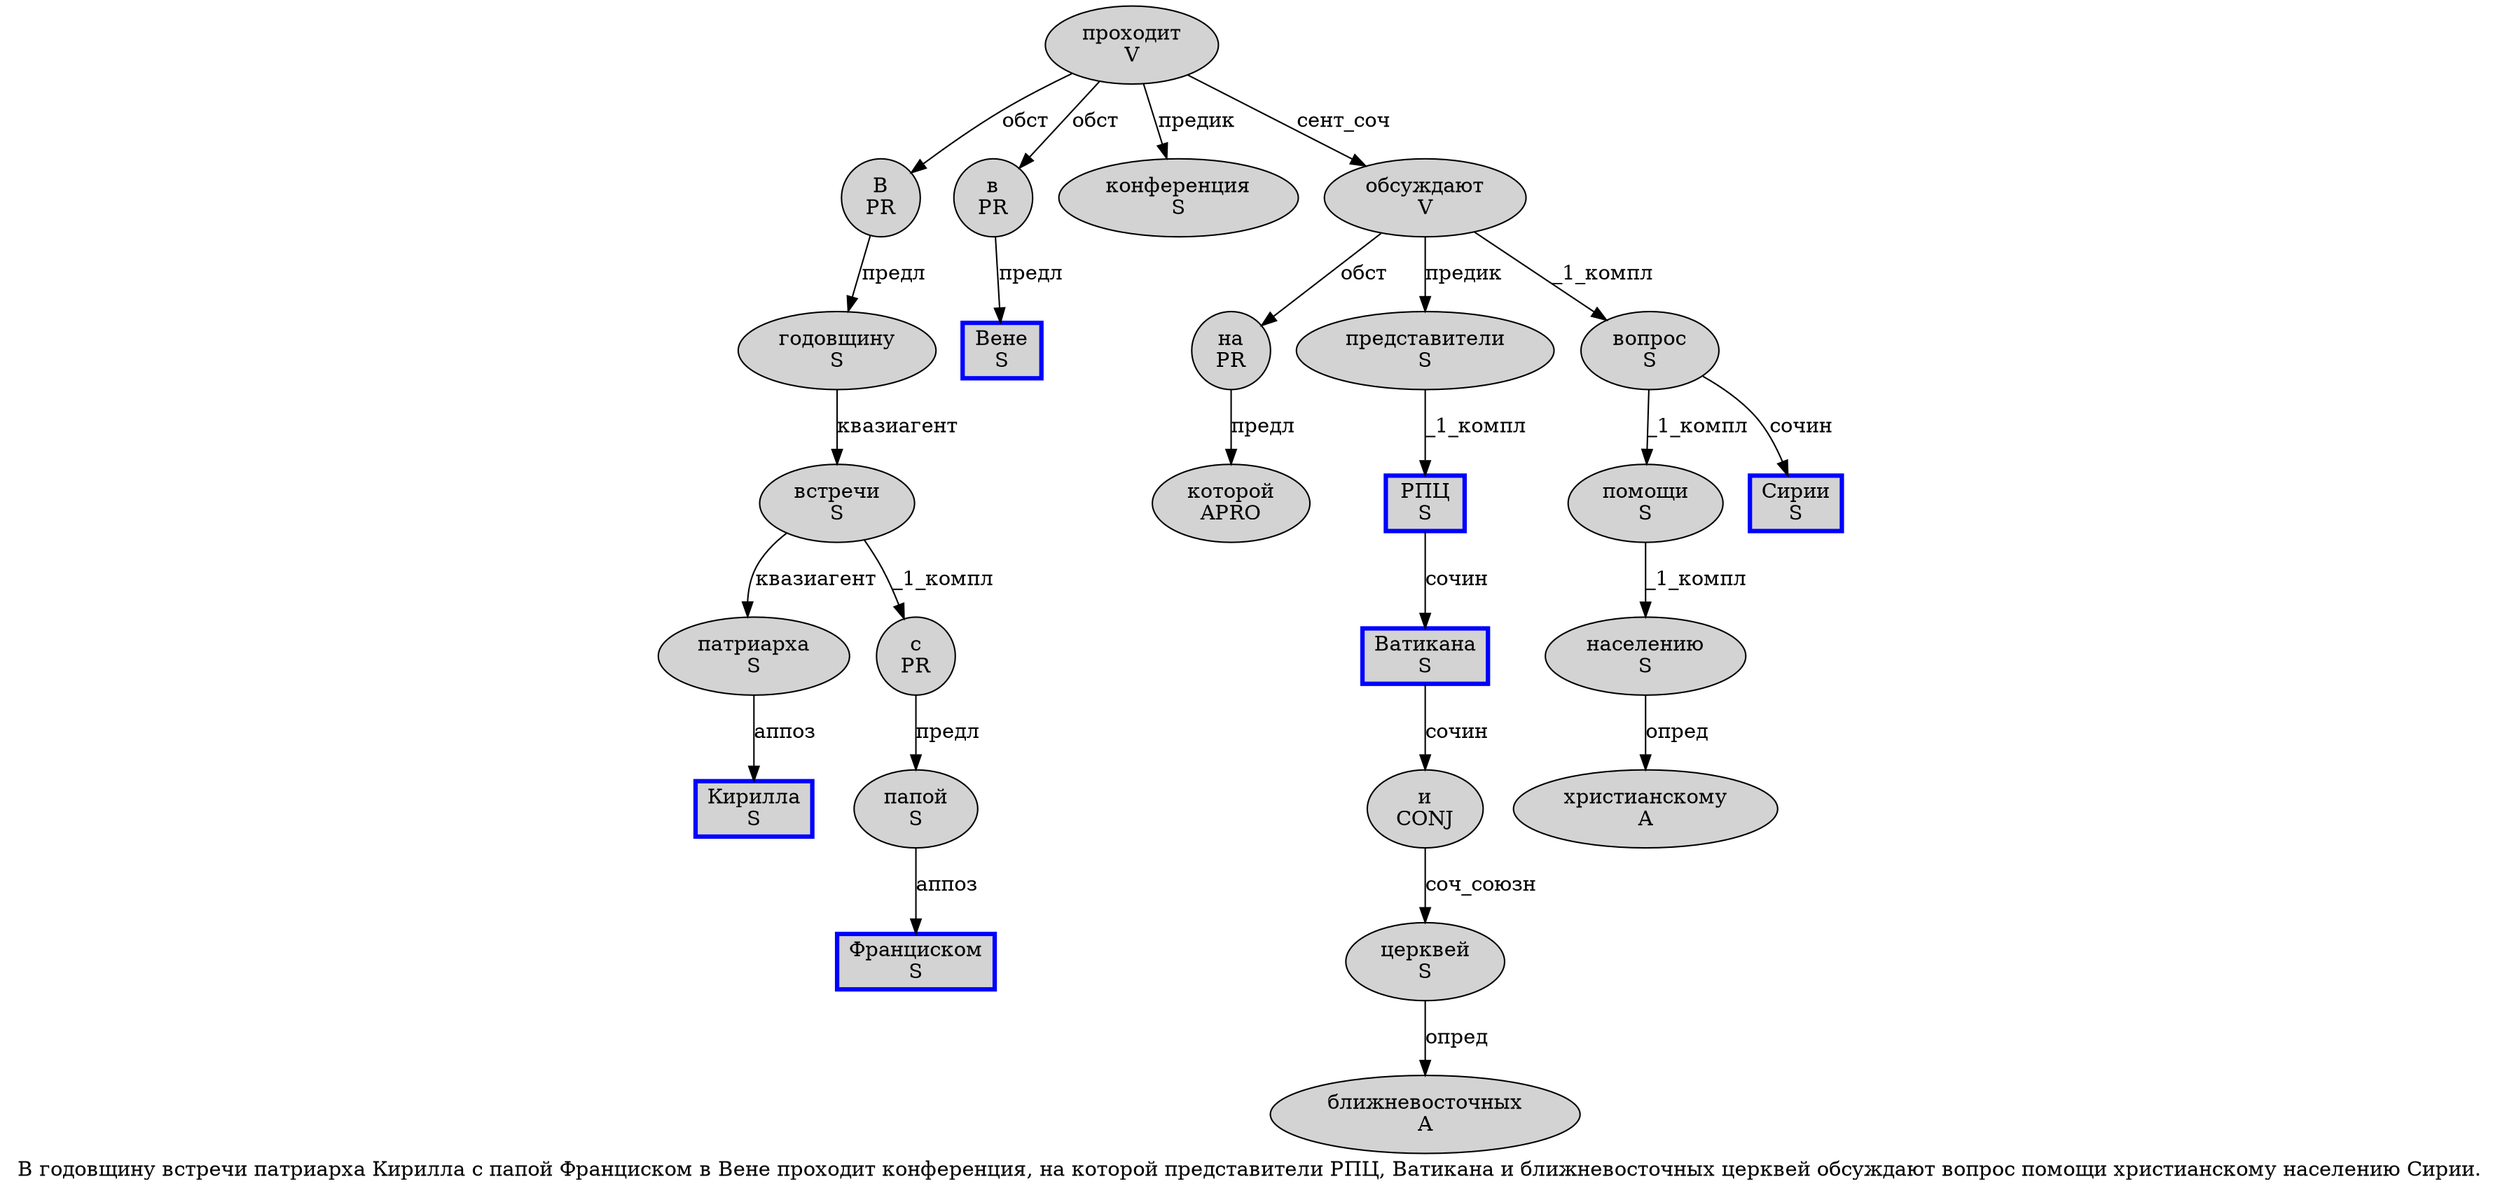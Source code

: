 digraph SENTENCE_208 {
	graph [label="В годовщину встречи патриарха Кирилла с папой Франциском в Вене проходит конференция, на которой представители РПЦ, Ватикана и ближневосточных церквей обсуждают вопрос помощи христианскому населению Сирии."]
	node [style=filled]
		0 [label="В
PR" color="" fillcolor=lightgray penwidth=1 shape=ellipse]
		1 [label="годовщину
S" color="" fillcolor=lightgray penwidth=1 shape=ellipse]
		2 [label="встречи
S" color="" fillcolor=lightgray penwidth=1 shape=ellipse]
		3 [label="патриарха
S" color="" fillcolor=lightgray penwidth=1 shape=ellipse]
		4 [label="Кирилла
S" color=blue fillcolor=lightgray penwidth=3 shape=box]
		5 [label="с
PR" color="" fillcolor=lightgray penwidth=1 shape=ellipse]
		6 [label="папой
S" color="" fillcolor=lightgray penwidth=1 shape=ellipse]
		7 [label="Франциском
S" color=blue fillcolor=lightgray penwidth=3 shape=box]
		8 [label="в
PR" color="" fillcolor=lightgray penwidth=1 shape=ellipse]
		9 [label="Вене
S" color=blue fillcolor=lightgray penwidth=3 shape=box]
		10 [label="проходит
V" color="" fillcolor=lightgray penwidth=1 shape=ellipse]
		11 [label="конференция
S" color="" fillcolor=lightgray penwidth=1 shape=ellipse]
		13 [label="на
PR" color="" fillcolor=lightgray penwidth=1 shape=ellipse]
		14 [label="которой
APRO" color="" fillcolor=lightgray penwidth=1 shape=ellipse]
		15 [label="представители
S" color="" fillcolor=lightgray penwidth=1 shape=ellipse]
		16 [label="РПЦ
S" color=blue fillcolor=lightgray penwidth=3 shape=box]
		18 [label="Ватикана
S" color=blue fillcolor=lightgray penwidth=3 shape=box]
		19 [label="и
CONJ" color="" fillcolor=lightgray penwidth=1 shape=ellipse]
		20 [label="ближневосточных
A" color="" fillcolor=lightgray penwidth=1 shape=ellipse]
		21 [label="церквей
S" color="" fillcolor=lightgray penwidth=1 shape=ellipse]
		22 [label="обсуждают
V" color="" fillcolor=lightgray penwidth=1 shape=ellipse]
		23 [label="вопрос
S" color="" fillcolor=lightgray penwidth=1 shape=ellipse]
		24 [label="помощи
S" color="" fillcolor=lightgray penwidth=1 shape=ellipse]
		25 [label="христианскому
A" color="" fillcolor=lightgray penwidth=1 shape=ellipse]
		26 [label="населению
S" color="" fillcolor=lightgray penwidth=1 shape=ellipse]
		27 [label="Сирии
S" color=blue fillcolor=lightgray penwidth=3 shape=box]
			1 -> 2 [label="квазиагент"]
			23 -> 24 [label="_1_компл"]
			23 -> 27 [label="сочин"]
			22 -> 13 [label="обст"]
			22 -> 15 [label="предик"]
			22 -> 23 [label="_1_компл"]
			5 -> 6 [label="предл"]
			13 -> 14 [label="предл"]
			6 -> 7 [label="аппоз"]
			0 -> 1 [label="предл"]
			10 -> 0 [label="обст"]
			10 -> 8 [label="обст"]
			10 -> 11 [label="предик"]
			10 -> 22 [label="сент_соч"]
			26 -> 25 [label="опред"]
			15 -> 16 [label="_1_компл"]
			16 -> 18 [label="сочин"]
			18 -> 19 [label="сочин"]
			21 -> 20 [label="опред"]
			24 -> 26 [label="_1_компл"]
			19 -> 21 [label="соч_союзн"]
			2 -> 3 [label="квазиагент"]
			2 -> 5 [label="_1_компл"]
			8 -> 9 [label="предл"]
			3 -> 4 [label="аппоз"]
}